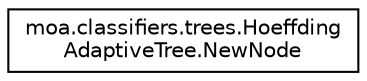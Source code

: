 digraph "Graphical Class Hierarchy"
{
 // LATEX_PDF_SIZE
  edge [fontname="Helvetica",fontsize="10",labelfontname="Helvetica",labelfontsize="10"];
  node [fontname="Helvetica",fontsize="10",shape=record];
  rankdir="LR";
  Node0 [label="moa.classifiers.trees.Hoeffding\lAdaptiveTree.NewNode",height=0.2,width=0.4,color="black", fillcolor="white", style="filled",URL="$interfacemoa_1_1classifiers_1_1trees_1_1_hoeffding_adaptive_tree_1_1_new_node.html",tooltip=" "];
}
